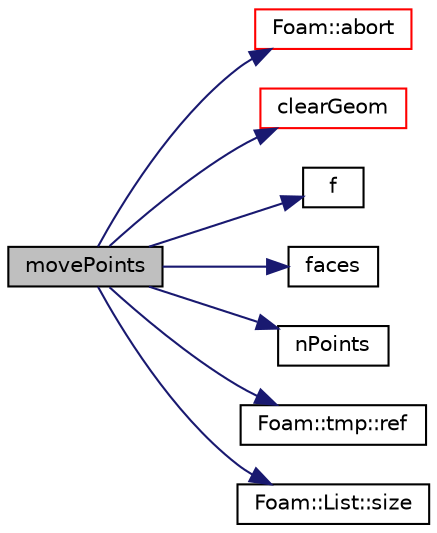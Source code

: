 digraph "movePoints"
{
  bgcolor="transparent";
  edge [fontname="Helvetica",fontsize="10",labelfontname="Helvetica",labelfontsize="10"];
  node [fontname="Helvetica",fontsize="10",shape=record];
  rankdir="LR";
  Node39255 [label="movePoints",height=0.2,width=0.4,color="black", fillcolor="grey75", style="filled", fontcolor="black"];
  Node39255 -> Node39256 [color="midnightblue",fontsize="10",style="solid",fontname="Helvetica"];
  Node39256 [label="Foam::abort",height=0.2,width=0.4,color="red",URL="$a21851.html#a447107a607d03e417307c203fa5fb44b"];
  Node39255 -> Node39301 [color="midnightblue",fontsize="10",style="solid",fontname="Helvetica"];
  Node39301 [label="clearGeom",height=0.2,width=0.4,color="red",URL="$a28685.html#a499a7f858dc495c47b618e168fec6372",tooltip="Clear geometry. "];
  Node39255 -> Node39303 [color="midnightblue",fontsize="10",style="solid",fontname="Helvetica"];
  Node39303 [label="f",height=0.2,width=0.4,color="black",URL="$a18335.html#a888be93833ac7a23170555c69c690288"];
  Node39255 -> Node39304 [color="midnightblue",fontsize="10",style="solid",fontname="Helvetica"];
  Node39304 [label="faces",height=0.2,width=0.4,color="black",URL="$a28685.html#a3669b3b29537f3a55bbd2ffa8c749f41",tooltip="Return faces. "];
  Node39255 -> Node39305 [color="midnightblue",fontsize="10",style="solid",fontname="Helvetica"];
  Node39305 [label="nPoints",height=0.2,width=0.4,color="black",URL="$a28685.html#a1c886a784a597459dbf2d9470798e9dd"];
  Node39255 -> Node39306 [color="midnightblue",fontsize="10",style="solid",fontname="Helvetica"];
  Node39306 [label="Foam::tmp::ref",height=0.2,width=0.4,color="black",URL="$a27077.html#aeaf81e641282874cef07f5b808efc83b",tooltip="Return non-const reference or generate a fatal error. "];
  Node39255 -> Node39307 [color="midnightblue",fontsize="10",style="solid",fontname="Helvetica"];
  Node39307 [label="Foam::List::size",height=0.2,width=0.4,color="black",URL="$a26833.html#a8a5f6fa29bd4b500caf186f60245b384",tooltip="Override size to be inconsistent with allocated storage. "];
}
